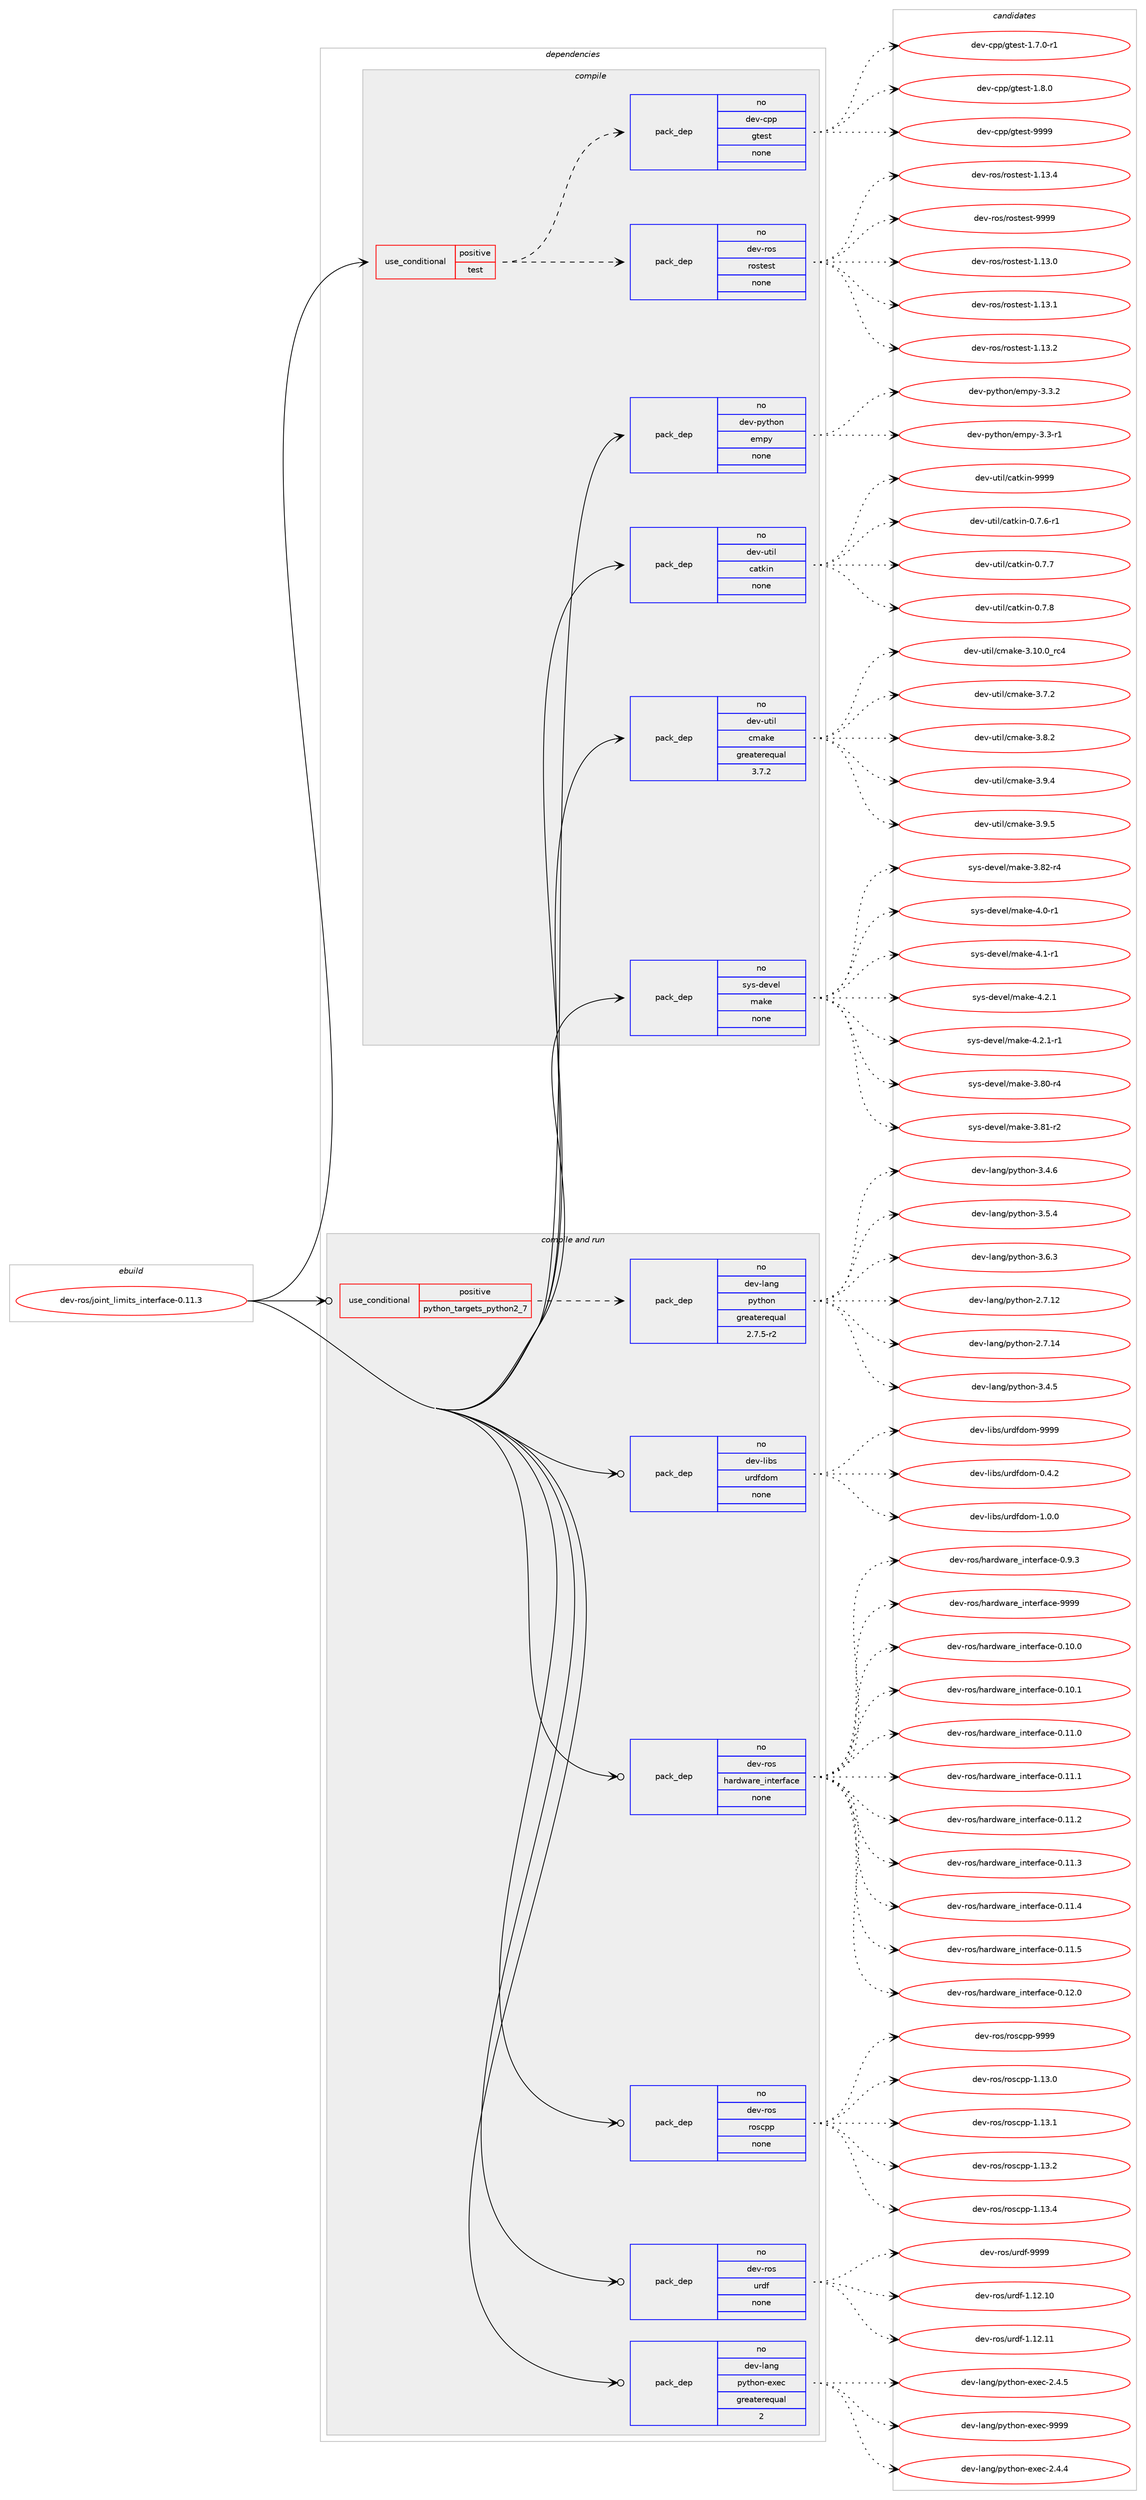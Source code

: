 digraph prolog {

# *************
# Graph options
# *************

newrank=true;
concentrate=true;
compound=true;
graph [rankdir=LR,fontname=Helvetica,fontsize=10,ranksep=1.5];#, ranksep=2.5, nodesep=0.2];
edge  [arrowhead=vee];
node  [fontname=Helvetica,fontsize=10];

# **********
# The ebuild
# **********

subgraph cluster_leftcol {
color=gray;
rank=same;
label=<<i>ebuild</i>>;
id [label="dev-ros/joint_limits_interface-0.11.3", color=red, width=4, href="../dev-ros/joint_limits_interface-0.11.3.svg"];
}

# ****************
# The dependencies
# ****************

subgraph cluster_midcol {
color=gray;
label=<<i>dependencies</i>>;
subgraph cluster_compile {
fillcolor="#eeeeee";
style=filled;
label=<<i>compile</i>>;
subgraph cond45582 {
dependency203267 [label=<<TABLE BORDER="0" CELLBORDER="1" CELLSPACING="0" CELLPADDING="4"><TR><TD ROWSPAN="3" CELLPADDING="10">use_conditional</TD></TR><TR><TD>positive</TD></TR><TR><TD>test</TD></TR></TABLE>>, shape=none, color=red];
subgraph pack153698 {
dependency203268 [label=<<TABLE BORDER="0" CELLBORDER="1" CELLSPACING="0" CELLPADDING="4" WIDTH="220"><TR><TD ROWSPAN="6" CELLPADDING="30">pack_dep</TD></TR><TR><TD WIDTH="110">no</TD></TR><TR><TD>dev-ros</TD></TR><TR><TD>rostest</TD></TR><TR><TD>none</TD></TR><TR><TD></TD></TR></TABLE>>, shape=none, color=blue];
}
dependency203267:e -> dependency203268:w [weight=20,style="dashed",arrowhead="vee"];
subgraph pack153699 {
dependency203269 [label=<<TABLE BORDER="0" CELLBORDER="1" CELLSPACING="0" CELLPADDING="4" WIDTH="220"><TR><TD ROWSPAN="6" CELLPADDING="30">pack_dep</TD></TR><TR><TD WIDTH="110">no</TD></TR><TR><TD>dev-cpp</TD></TR><TR><TD>gtest</TD></TR><TR><TD>none</TD></TR><TR><TD></TD></TR></TABLE>>, shape=none, color=blue];
}
dependency203267:e -> dependency203269:w [weight=20,style="dashed",arrowhead="vee"];
}
id:e -> dependency203267:w [weight=20,style="solid",arrowhead="vee"];
subgraph pack153700 {
dependency203270 [label=<<TABLE BORDER="0" CELLBORDER="1" CELLSPACING="0" CELLPADDING="4" WIDTH="220"><TR><TD ROWSPAN="6" CELLPADDING="30">pack_dep</TD></TR><TR><TD WIDTH="110">no</TD></TR><TR><TD>dev-python</TD></TR><TR><TD>empy</TD></TR><TR><TD>none</TD></TR><TR><TD></TD></TR></TABLE>>, shape=none, color=blue];
}
id:e -> dependency203270:w [weight=20,style="solid",arrowhead="vee"];
subgraph pack153701 {
dependency203271 [label=<<TABLE BORDER="0" CELLBORDER="1" CELLSPACING="0" CELLPADDING="4" WIDTH="220"><TR><TD ROWSPAN="6" CELLPADDING="30">pack_dep</TD></TR><TR><TD WIDTH="110">no</TD></TR><TR><TD>dev-util</TD></TR><TR><TD>catkin</TD></TR><TR><TD>none</TD></TR><TR><TD></TD></TR></TABLE>>, shape=none, color=blue];
}
id:e -> dependency203271:w [weight=20,style="solid",arrowhead="vee"];
subgraph pack153702 {
dependency203272 [label=<<TABLE BORDER="0" CELLBORDER="1" CELLSPACING="0" CELLPADDING="4" WIDTH="220"><TR><TD ROWSPAN="6" CELLPADDING="30">pack_dep</TD></TR><TR><TD WIDTH="110">no</TD></TR><TR><TD>dev-util</TD></TR><TR><TD>cmake</TD></TR><TR><TD>greaterequal</TD></TR><TR><TD>3.7.2</TD></TR></TABLE>>, shape=none, color=blue];
}
id:e -> dependency203272:w [weight=20,style="solid",arrowhead="vee"];
subgraph pack153703 {
dependency203273 [label=<<TABLE BORDER="0" CELLBORDER="1" CELLSPACING="0" CELLPADDING="4" WIDTH="220"><TR><TD ROWSPAN="6" CELLPADDING="30">pack_dep</TD></TR><TR><TD WIDTH="110">no</TD></TR><TR><TD>sys-devel</TD></TR><TR><TD>make</TD></TR><TR><TD>none</TD></TR><TR><TD></TD></TR></TABLE>>, shape=none, color=blue];
}
id:e -> dependency203273:w [weight=20,style="solid",arrowhead="vee"];
}
subgraph cluster_compileandrun {
fillcolor="#eeeeee";
style=filled;
label=<<i>compile and run</i>>;
subgraph cond45583 {
dependency203274 [label=<<TABLE BORDER="0" CELLBORDER="1" CELLSPACING="0" CELLPADDING="4"><TR><TD ROWSPAN="3" CELLPADDING="10">use_conditional</TD></TR><TR><TD>positive</TD></TR><TR><TD>python_targets_python2_7</TD></TR></TABLE>>, shape=none, color=red];
subgraph pack153704 {
dependency203275 [label=<<TABLE BORDER="0" CELLBORDER="1" CELLSPACING="0" CELLPADDING="4" WIDTH="220"><TR><TD ROWSPAN="6" CELLPADDING="30">pack_dep</TD></TR><TR><TD WIDTH="110">no</TD></TR><TR><TD>dev-lang</TD></TR><TR><TD>python</TD></TR><TR><TD>greaterequal</TD></TR><TR><TD>2.7.5-r2</TD></TR></TABLE>>, shape=none, color=blue];
}
dependency203274:e -> dependency203275:w [weight=20,style="dashed",arrowhead="vee"];
}
id:e -> dependency203274:w [weight=20,style="solid",arrowhead="odotvee"];
subgraph pack153705 {
dependency203276 [label=<<TABLE BORDER="0" CELLBORDER="1" CELLSPACING="0" CELLPADDING="4" WIDTH="220"><TR><TD ROWSPAN="6" CELLPADDING="30">pack_dep</TD></TR><TR><TD WIDTH="110">no</TD></TR><TR><TD>dev-lang</TD></TR><TR><TD>python-exec</TD></TR><TR><TD>greaterequal</TD></TR><TR><TD>2</TD></TR></TABLE>>, shape=none, color=blue];
}
id:e -> dependency203276:w [weight=20,style="solid",arrowhead="odotvee"];
subgraph pack153706 {
dependency203277 [label=<<TABLE BORDER="0" CELLBORDER="1" CELLSPACING="0" CELLPADDING="4" WIDTH="220"><TR><TD ROWSPAN="6" CELLPADDING="30">pack_dep</TD></TR><TR><TD WIDTH="110">no</TD></TR><TR><TD>dev-libs</TD></TR><TR><TD>urdfdom</TD></TR><TR><TD>none</TD></TR><TR><TD></TD></TR></TABLE>>, shape=none, color=blue];
}
id:e -> dependency203277:w [weight=20,style="solid",arrowhead="odotvee"];
subgraph pack153707 {
dependency203278 [label=<<TABLE BORDER="0" CELLBORDER="1" CELLSPACING="0" CELLPADDING="4" WIDTH="220"><TR><TD ROWSPAN="6" CELLPADDING="30">pack_dep</TD></TR><TR><TD WIDTH="110">no</TD></TR><TR><TD>dev-ros</TD></TR><TR><TD>hardware_interface</TD></TR><TR><TD>none</TD></TR><TR><TD></TD></TR></TABLE>>, shape=none, color=blue];
}
id:e -> dependency203278:w [weight=20,style="solid",arrowhead="odotvee"];
subgraph pack153708 {
dependency203279 [label=<<TABLE BORDER="0" CELLBORDER="1" CELLSPACING="0" CELLPADDING="4" WIDTH="220"><TR><TD ROWSPAN="6" CELLPADDING="30">pack_dep</TD></TR><TR><TD WIDTH="110">no</TD></TR><TR><TD>dev-ros</TD></TR><TR><TD>roscpp</TD></TR><TR><TD>none</TD></TR><TR><TD></TD></TR></TABLE>>, shape=none, color=blue];
}
id:e -> dependency203279:w [weight=20,style="solid",arrowhead="odotvee"];
subgraph pack153709 {
dependency203280 [label=<<TABLE BORDER="0" CELLBORDER="1" CELLSPACING="0" CELLPADDING="4" WIDTH="220"><TR><TD ROWSPAN="6" CELLPADDING="30">pack_dep</TD></TR><TR><TD WIDTH="110">no</TD></TR><TR><TD>dev-ros</TD></TR><TR><TD>urdf</TD></TR><TR><TD>none</TD></TR><TR><TD></TD></TR></TABLE>>, shape=none, color=blue];
}
id:e -> dependency203280:w [weight=20,style="solid",arrowhead="odotvee"];
}
subgraph cluster_run {
fillcolor="#eeeeee";
style=filled;
label=<<i>run</i>>;
}
}

# **************
# The candidates
# **************

subgraph cluster_choices {
rank=same;
color=gray;
label=<<i>candidates</i>>;

subgraph choice153698 {
color=black;
nodesep=1;
choice100101118451141111154711411111511610111511645494649514648 [label="dev-ros/rostest-1.13.0", color=red, width=4,href="../dev-ros/rostest-1.13.0.svg"];
choice100101118451141111154711411111511610111511645494649514649 [label="dev-ros/rostest-1.13.1", color=red, width=4,href="../dev-ros/rostest-1.13.1.svg"];
choice100101118451141111154711411111511610111511645494649514650 [label="dev-ros/rostest-1.13.2", color=red, width=4,href="../dev-ros/rostest-1.13.2.svg"];
choice100101118451141111154711411111511610111511645494649514652 [label="dev-ros/rostest-1.13.4", color=red, width=4,href="../dev-ros/rostest-1.13.4.svg"];
choice10010111845114111115471141111151161011151164557575757 [label="dev-ros/rostest-9999", color=red, width=4,href="../dev-ros/rostest-9999.svg"];
dependency203268:e -> choice100101118451141111154711411111511610111511645494649514648:w [style=dotted,weight="100"];
dependency203268:e -> choice100101118451141111154711411111511610111511645494649514649:w [style=dotted,weight="100"];
dependency203268:e -> choice100101118451141111154711411111511610111511645494649514650:w [style=dotted,weight="100"];
dependency203268:e -> choice100101118451141111154711411111511610111511645494649514652:w [style=dotted,weight="100"];
dependency203268:e -> choice10010111845114111115471141111151161011151164557575757:w [style=dotted,weight="100"];
}
subgraph choice153699 {
color=black;
nodesep=1;
choice1001011184599112112471031161011151164549465546484511449 [label="dev-cpp/gtest-1.7.0-r1", color=red, width=4,href="../dev-cpp/gtest-1.7.0-r1.svg"];
choice100101118459911211247103116101115116454946564648 [label="dev-cpp/gtest-1.8.0", color=red, width=4,href="../dev-cpp/gtest-1.8.0.svg"];
choice1001011184599112112471031161011151164557575757 [label="dev-cpp/gtest-9999", color=red, width=4,href="../dev-cpp/gtest-9999.svg"];
dependency203269:e -> choice1001011184599112112471031161011151164549465546484511449:w [style=dotted,weight="100"];
dependency203269:e -> choice100101118459911211247103116101115116454946564648:w [style=dotted,weight="100"];
dependency203269:e -> choice1001011184599112112471031161011151164557575757:w [style=dotted,weight="100"];
}
subgraph choice153700 {
color=black;
nodesep=1;
choice1001011184511212111610411111047101109112121455146514511449 [label="dev-python/empy-3.3-r1", color=red, width=4,href="../dev-python/empy-3.3-r1.svg"];
choice1001011184511212111610411111047101109112121455146514650 [label="dev-python/empy-3.3.2", color=red, width=4,href="../dev-python/empy-3.3.2.svg"];
dependency203270:e -> choice1001011184511212111610411111047101109112121455146514511449:w [style=dotted,weight="100"];
dependency203270:e -> choice1001011184511212111610411111047101109112121455146514650:w [style=dotted,weight="100"];
}
subgraph choice153701 {
color=black;
nodesep=1;
choice100101118451171161051084799971161071051104548465546544511449 [label="dev-util/catkin-0.7.6-r1", color=red, width=4,href="../dev-util/catkin-0.7.6-r1.svg"];
choice10010111845117116105108479997116107105110454846554655 [label="dev-util/catkin-0.7.7", color=red, width=4,href="../dev-util/catkin-0.7.7.svg"];
choice10010111845117116105108479997116107105110454846554656 [label="dev-util/catkin-0.7.8", color=red, width=4,href="../dev-util/catkin-0.7.8.svg"];
choice100101118451171161051084799971161071051104557575757 [label="dev-util/catkin-9999", color=red, width=4,href="../dev-util/catkin-9999.svg"];
dependency203271:e -> choice100101118451171161051084799971161071051104548465546544511449:w [style=dotted,weight="100"];
dependency203271:e -> choice10010111845117116105108479997116107105110454846554655:w [style=dotted,weight="100"];
dependency203271:e -> choice10010111845117116105108479997116107105110454846554656:w [style=dotted,weight="100"];
dependency203271:e -> choice100101118451171161051084799971161071051104557575757:w [style=dotted,weight="100"];
}
subgraph choice153702 {
color=black;
nodesep=1;
choice1001011184511711610510847991099710710145514649484648951149952 [label="dev-util/cmake-3.10.0_rc4", color=red, width=4,href="../dev-util/cmake-3.10.0_rc4.svg"];
choice10010111845117116105108479910997107101455146554650 [label="dev-util/cmake-3.7.2", color=red, width=4,href="../dev-util/cmake-3.7.2.svg"];
choice10010111845117116105108479910997107101455146564650 [label="dev-util/cmake-3.8.2", color=red, width=4,href="../dev-util/cmake-3.8.2.svg"];
choice10010111845117116105108479910997107101455146574652 [label="dev-util/cmake-3.9.4", color=red, width=4,href="../dev-util/cmake-3.9.4.svg"];
choice10010111845117116105108479910997107101455146574653 [label="dev-util/cmake-3.9.5", color=red, width=4,href="../dev-util/cmake-3.9.5.svg"];
dependency203272:e -> choice1001011184511711610510847991099710710145514649484648951149952:w [style=dotted,weight="100"];
dependency203272:e -> choice10010111845117116105108479910997107101455146554650:w [style=dotted,weight="100"];
dependency203272:e -> choice10010111845117116105108479910997107101455146564650:w [style=dotted,weight="100"];
dependency203272:e -> choice10010111845117116105108479910997107101455146574652:w [style=dotted,weight="100"];
dependency203272:e -> choice10010111845117116105108479910997107101455146574653:w [style=dotted,weight="100"];
}
subgraph choice153703 {
color=black;
nodesep=1;
choice11512111545100101118101108471099710710145514656484511452 [label="sys-devel/make-3.80-r4", color=red, width=4,href="../sys-devel/make-3.80-r4.svg"];
choice11512111545100101118101108471099710710145514656494511450 [label="sys-devel/make-3.81-r2", color=red, width=4,href="../sys-devel/make-3.81-r2.svg"];
choice11512111545100101118101108471099710710145514656504511452 [label="sys-devel/make-3.82-r4", color=red, width=4,href="../sys-devel/make-3.82-r4.svg"];
choice115121115451001011181011084710997107101455246484511449 [label="sys-devel/make-4.0-r1", color=red, width=4,href="../sys-devel/make-4.0-r1.svg"];
choice115121115451001011181011084710997107101455246494511449 [label="sys-devel/make-4.1-r1", color=red, width=4,href="../sys-devel/make-4.1-r1.svg"];
choice115121115451001011181011084710997107101455246504649 [label="sys-devel/make-4.2.1", color=red, width=4,href="../sys-devel/make-4.2.1.svg"];
choice1151211154510010111810110847109971071014552465046494511449 [label="sys-devel/make-4.2.1-r1", color=red, width=4,href="../sys-devel/make-4.2.1-r1.svg"];
dependency203273:e -> choice11512111545100101118101108471099710710145514656484511452:w [style=dotted,weight="100"];
dependency203273:e -> choice11512111545100101118101108471099710710145514656494511450:w [style=dotted,weight="100"];
dependency203273:e -> choice11512111545100101118101108471099710710145514656504511452:w [style=dotted,weight="100"];
dependency203273:e -> choice115121115451001011181011084710997107101455246484511449:w [style=dotted,weight="100"];
dependency203273:e -> choice115121115451001011181011084710997107101455246494511449:w [style=dotted,weight="100"];
dependency203273:e -> choice115121115451001011181011084710997107101455246504649:w [style=dotted,weight="100"];
dependency203273:e -> choice1151211154510010111810110847109971071014552465046494511449:w [style=dotted,weight="100"];
}
subgraph choice153704 {
color=black;
nodesep=1;
choice10010111845108971101034711212111610411111045504655464950 [label="dev-lang/python-2.7.12", color=red, width=4,href="../dev-lang/python-2.7.12.svg"];
choice10010111845108971101034711212111610411111045504655464952 [label="dev-lang/python-2.7.14", color=red, width=4,href="../dev-lang/python-2.7.14.svg"];
choice100101118451089711010347112121116104111110455146524653 [label="dev-lang/python-3.4.5", color=red, width=4,href="../dev-lang/python-3.4.5.svg"];
choice100101118451089711010347112121116104111110455146524654 [label="dev-lang/python-3.4.6", color=red, width=4,href="../dev-lang/python-3.4.6.svg"];
choice100101118451089711010347112121116104111110455146534652 [label="dev-lang/python-3.5.4", color=red, width=4,href="../dev-lang/python-3.5.4.svg"];
choice100101118451089711010347112121116104111110455146544651 [label="dev-lang/python-3.6.3", color=red, width=4,href="../dev-lang/python-3.6.3.svg"];
dependency203275:e -> choice10010111845108971101034711212111610411111045504655464950:w [style=dotted,weight="100"];
dependency203275:e -> choice10010111845108971101034711212111610411111045504655464952:w [style=dotted,weight="100"];
dependency203275:e -> choice100101118451089711010347112121116104111110455146524653:w [style=dotted,weight="100"];
dependency203275:e -> choice100101118451089711010347112121116104111110455146524654:w [style=dotted,weight="100"];
dependency203275:e -> choice100101118451089711010347112121116104111110455146534652:w [style=dotted,weight="100"];
dependency203275:e -> choice100101118451089711010347112121116104111110455146544651:w [style=dotted,weight="100"];
}
subgraph choice153705 {
color=black;
nodesep=1;
choice1001011184510897110103471121211161041111104510112010199455046524652 [label="dev-lang/python-exec-2.4.4", color=red, width=4,href="../dev-lang/python-exec-2.4.4.svg"];
choice1001011184510897110103471121211161041111104510112010199455046524653 [label="dev-lang/python-exec-2.4.5", color=red, width=4,href="../dev-lang/python-exec-2.4.5.svg"];
choice10010111845108971101034711212111610411111045101120101994557575757 [label="dev-lang/python-exec-9999", color=red, width=4,href="../dev-lang/python-exec-9999.svg"];
dependency203276:e -> choice1001011184510897110103471121211161041111104510112010199455046524652:w [style=dotted,weight="100"];
dependency203276:e -> choice1001011184510897110103471121211161041111104510112010199455046524653:w [style=dotted,weight="100"];
dependency203276:e -> choice10010111845108971101034711212111610411111045101120101994557575757:w [style=dotted,weight="100"];
}
subgraph choice153706 {
color=black;
nodesep=1;
choice100101118451081059811547117114100102100111109454846524650 [label="dev-libs/urdfdom-0.4.2", color=red, width=4,href="../dev-libs/urdfdom-0.4.2.svg"];
choice100101118451081059811547117114100102100111109454946484648 [label="dev-libs/urdfdom-1.0.0", color=red, width=4,href="../dev-libs/urdfdom-1.0.0.svg"];
choice1001011184510810598115471171141001021001111094557575757 [label="dev-libs/urdfdom-9999", color=red, width=4,href="../dev-libs/urdfdom-9999.svg"];
dependency203277:e -> choice100101118451081059811547117114100102100111109454846524650:w [style=dotted,weight="100"];
dependency203277:e -> choice100101118451081059811547117114100102100111109454946484648:w [style=dotted,weight="100"];
dependency203277:e -> choice1001011184510810598115471171141001021001111094557575757:w [style=dotted,weight="100"];
}
subgraph choice153707 {
color=black;
nodesep=1;
choice1001011184511411111547104971141001199711410195105110116101114102979910145484649484648 [label="dev-ros/hardware_interface-0.10.0", color=red, width=4,href="../dev-ros/hardware_interface-0.10.0.svg"];
choice1001011184511411111547104971141001199711410195105110116101114102979910145484649484649 [label="dev-ros/hardware_interface-0.10.1", color=red, width=4,href="../dev-ros/hardware_interface-0.10.1.svg"];
choice1001011184511411111547104971141001199711410195105110116101114102979910145484649494648 [label="dev-ros/hardware_interface-0.11.0", color=red, width=4,href="../dev-ros/hardware_interface-0.11.0.svg"];
choice1001011184511411111547104971141001199711410195105110116101114102979910145484649494649 [label="dev-ros/hardware_interface-0.11.1", color=red, width=4,href="../dev-ros/hardware_interface-0.11.1.svg"];
choice1001011184511411111547104971141001199711410195105110116101114102979910145484649494650 [label="dev-ros/hardware_interface-0.11.2", color=red, width=4,href="../dev-ros/hardware_interface-0.11.2.svg"];
choice1001011184511411111547104971141001199711410195105110116101114102979910145484649494651 [label="dev-ros/hardware_interface-0.11.3", color=red, width=4,href="../dev-ros/hardware_interface-0.11.3.svg"];
choice1001011184511411111547104971141001199711410195105110116101114102979910145484649494652 [label="dev-ros/hardware_interface-0.11.4", color=red, width=4,href="../dev-ros/hardware_interface-0.11.4.svg"];
choice1001011184511411111547104971141001199711410195105110116101114102979910145484649494653 [label="dev-ros/hardware_interface-0.11.5", color=red, width=4,href="../dev-ros/hardware_interface-0.11.5.svg"];
choice1001011184511411111547104971141001199711410195105110116101114102979910145484649504648 [label="dev-ros/hardware_interface-0.12.0", color=red, width=4,href="../dev-ros/hardware_interface-0.12.0.svg"];
choice10010111845114111115471049711410011997114101951051101161011141029799101454846574651 [label="dev-ros/hardware_interface-0.9.3", color=red, width=4,href="../dev-ros/hardware_interface-0.9.3.svg"];
choice100101118451141111154710497114100119971141019510511011610111410297991014557575757 [label="dev-ros/hardware_interface-9999", color=red, width=4,href="../dev-ros/hardware_interface-9999.svg"];
dependency203278:e -> choice1001011184511411111547104971141001199711410195105110116101114102979910145484649484648:w [style=dotted,weight="100"];
dependency203278:e -> choice1001011184511411111547104971141001199711410195105110116101114102979910145484649484649:w [style=dotted,weight="100"];
dependency203278:e -> choice1001011184511411111547104971141001199711410195105110116101114102979910145484649494648:w [style=dotted,weight="100"];
dependency203278:e -> choice1001011184511411111547104971141001199711410195105110116101114102979910145484649494649:w [style=dotted,weight="100"];
dependency203278:e -> choice1001011184511411111547104971141001199711410195105110116101114102979910145484649494650:w [style=dotted,weight="100"];
dependency203278:e -> choice1001011184511411111547104971141001199711410195105110116101114102979910145484649494651:w [style=dotted,weight="100"];
dependency203278:e -> choice1001011184511411111547104971141001199711410195105110116101114102979910145484649494652:w [style=dotted,weight="100"];
dependency203278:e -> choice1001011184511411111547104971141001199711410195105110116101114102979910145484649494653:w [style=dotted,weight="100"];
dependency203278:e -> choice1001011184511411111547104971141001199711410195105110116101114102979910145484649504648:w [style=dotted,weight="100"];
dependency203278:e -> choice10010111845114111115471049711410011997114101951051101161011141029799101454846574651:w [style=dotted,weight="100"];
dependency203278:e -> choice100101118451141111154710497114100119971141019510511011610111410297991014557575757:w [style=dotted,weight="100"];
}
subgraph choice153708 {
color=black;
nodesep=1;
choice10010111845114111115471141111159911211245494649514648 [label="dev-ros/roscpp-1.13.0", color=red, width=4,href="../dev-ros/roscpp-1.13.0.svg"];
choice10010111845114111115471141111159911211245494649514649 [label="dev-ros/roscpp-1.13.1", color=red, width=4,href="../dev-ros/roscpp-1.13.1.svg"];
choice10010111845114111115471141111159911211245494649514650 [label="dev-ros/roscpp-1.13.2", color=red, width=4,href="../dev-ros/roscpp-1.13.2.svg"];
choice10010111845114111115471141111159911211245494649514652 [label="dev-ros/roscpp-1.13.4", color=red, width=4,href="../dev-ros/roscpp-1.13.4.svg"];
choice1001011184511411111547114111115991121124557575757 [label="dev-ros/roscpp-9999", color=red, width=4,href="../dev-ros/roscpp-9999.svg"];
dependency203279:e -> choice10010111845114111115471141111159911211245494649514648:w [style=dotted,weight="100"];
dependency203279:e -> choice10010111845114111115471141111159911211245494649514649:w [style=dotted,weight="100"];
dependency203279:e -> choice10010111845114111115471141111159911211245494649514650:w [style=dotted,weight="100"];
dependency203279:e -> choice10010111845114111115471141111159911211245494649514652:w [style=dotted,weight="100"];
dependency203279:e -> choice1001011184511411111547114111115991121124557575757:w [style=dotted,weight="100"];
}
subgraph choice153709 {
color=black;
nodesep=1;
choice10010111845114111115471171141001024549464950464948 [label="dev-ros/urdf-1.12.10", color=red, width=4,href="../dev-ros/urdf-1.12.10.svg"];
choice10010111845114111115471171141001024549464950464949 [label="dev-ros/urdf-1.12.11", color=red, width=4,href="../dev-ros/urdf-1.12.11.svg"];
choice10010111845114111115471171141001024557575757 [label="dev-ros/urdf-9999", color=red, width=4,href="../dev-ros/urdf-9999.svg"];
dependency203280:e -> choice10010111845114111115471171141001024549464950464948:w [style=dotted,weight="100"];
dependency203280:e -> choice10010111845114111115471171141001024549464950464949:w [style=dotted,weight="100"];
dependency203280:e -> choice10010111845114111115471171141001024557575757:w [style=dotted,weight="100"];
}
}

}
